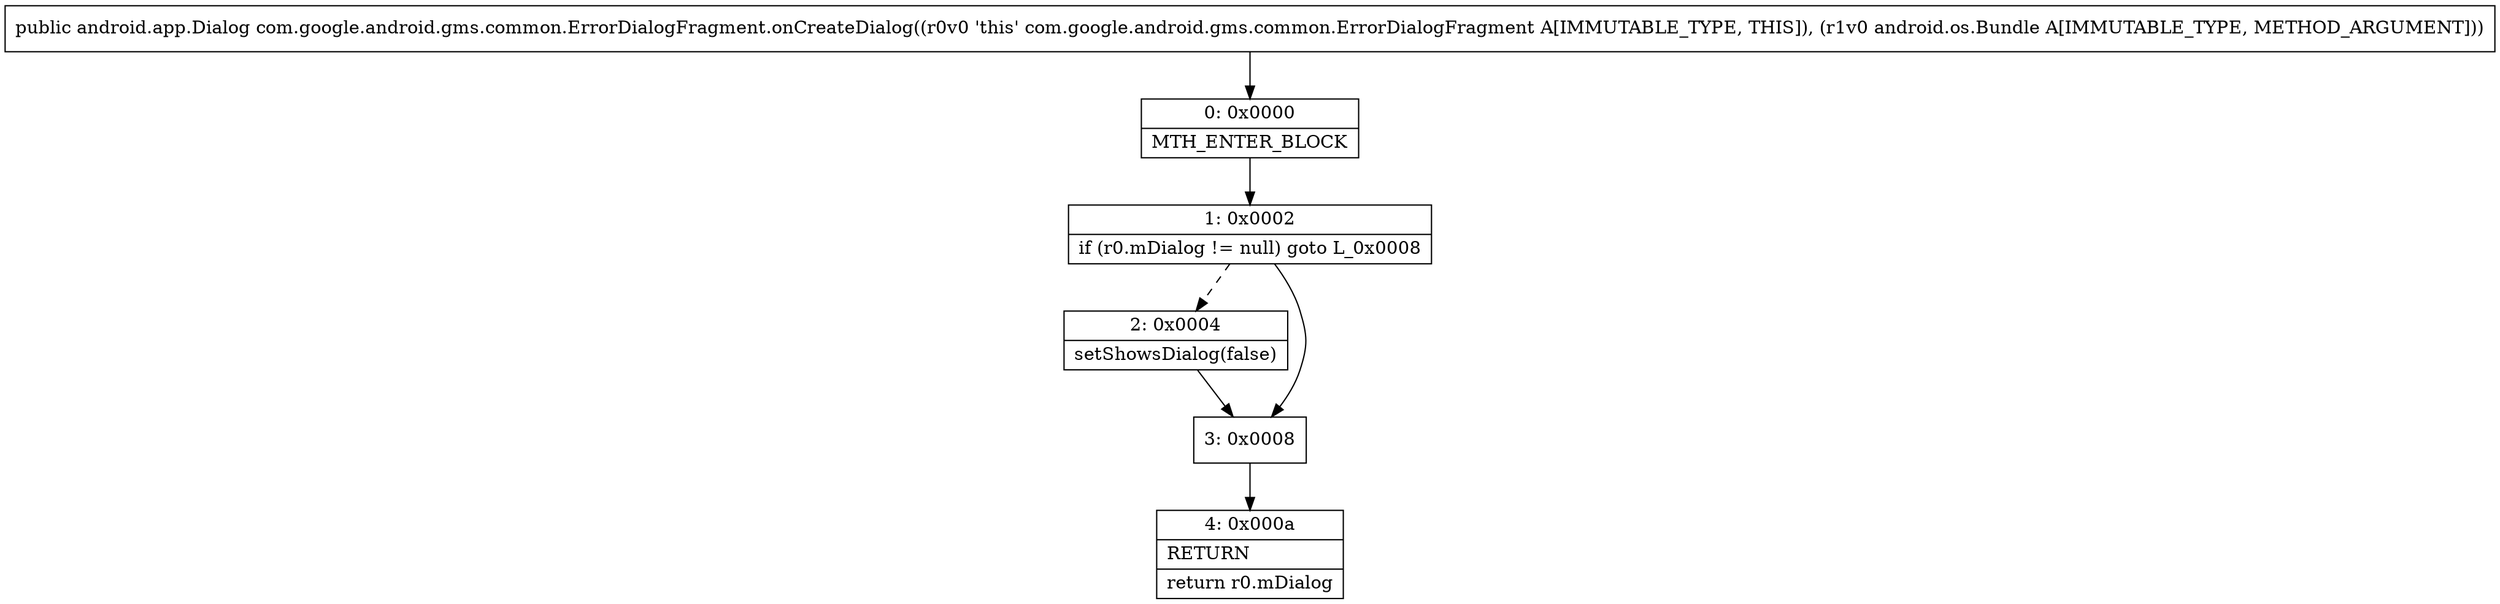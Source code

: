 digraph "CFG forcom.google.android.gms.common.ErrorDialogFragment.onCreateDialog(Landroid\/os\/Bundle;)Landroid\/app\/Dialog;" {
Node_0 [shape=record,label="{0\:\ 0x0000|MTH_ENTER_BLOCK\l}"];
Node_1 [shape=record,label="{1\:\ 0x0002|if (r0.mDialog != null) goto L_0x0008\l}"];
Node_2 [shape=record,label="{2\:\ 0x0004|setShowsDialog(false)\l}"];
Node_3 [shape=record,label="{3\:\ 0x0008}"];
Node_4 [shape=record,label="{4\:\ 0x000a|RETURN\l|return r0.mDialog\l}"];
MethodNode[shape=record,label="{public android.app.Dialog com.google.android.gms.common.ErrorDialogFragment.onCreateDialog((r0v0 'this' com.google.android.gms.common.ErrorDialogFragment A[IMMUTABLE_TYPE, THIS]), (r1v0 android.os.Bundle A[IMMUTABLE_TYPE, METHOD_ARGUMENT])) }"];
MethodNode -> Node_0;
Node_0 -> Node_1;
Node_1 -> Node_2[style=dashed];
Node_1 -> Node_3;
Node_2 -> Node_3;
Node_3 -> Node_4;
}

